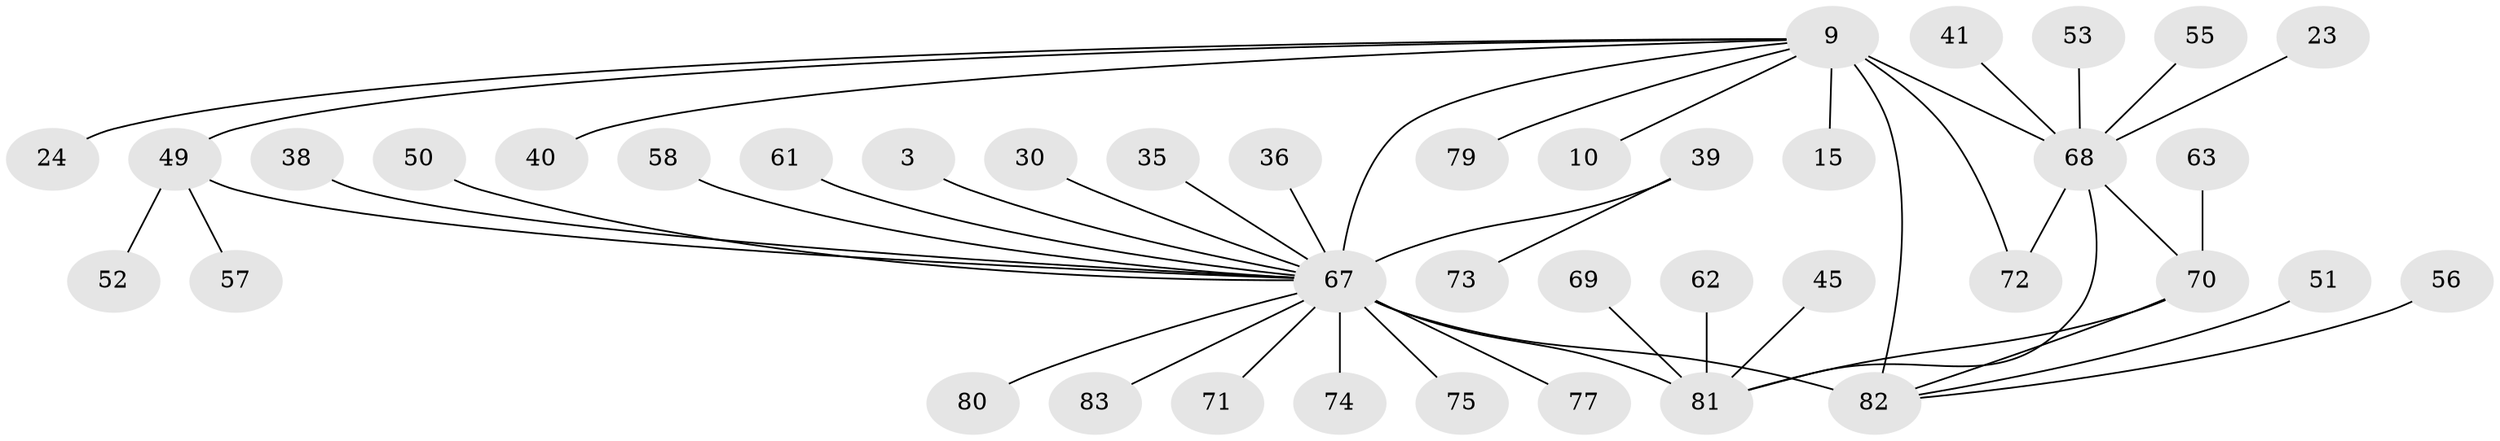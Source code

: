 // original degree distribution, {15: 0.012048192771084338, 9: 0.03614457831325301, 1: 0.4939759036144578, 6: 0.04819277108433735, 4: 0.04819277108433735, 11: 0.012048192771084338, 3: 0.08433734939759036, 5: 0.03614457831325301, 2: 0.18072289156626506, 10: 0.012048192771084338, 7: 0.024096385542168676, 14: 0.012048192771084338}
// Generated by graph-tools (version 1.1) at 2025/50/03/04/25 21:50:03]
// undirected, 41 vertices, 46 edges
graph export_dot {
graph [start="1"]
  node [color=gray90,style=filled];
  3;
  9 [super="+8+4"];
  10;
  15;
  23;
  24;
  30;
  35;
  36;
  38;
  39;
  40 [super="+16"];
  41;
  45;
  49 [super="+13"];
  50;
  51;
  52;
  53;
  55;
  56;
  57;
  58;
  61;
  62;
  63;
  67 [super="+59+26+12"];
  68 [super="+66+65+14"];
  69;
  70 [super="+19+37+31"];
  71;
  72 [super="+42"];
  73;
  74;
  75;
  77;
  79 [super="+60"];
  80;
  81 [super="+46+78+28"];
  82 [super="+33+47+7+76"];
  83 [super="+20"];
  3 -- 67;
  9 -- 15;
  9 -- 72;
  9 -- 82 [weight=4];
  9 -- 24;
  9 -- 49;
  9 -- 10;
  9 -- 40;
  9 -- 79;
  9 -- 67 [weight=4];
  9 -- 68 [weight=5];
  23 -- 68;
  30 -- 67;
  35 -- 67;
  36 -- 67;
  38 -- 67;
  39 -- 73;
  39 -- 67 [weight=3];
  41 -- 68;
  45 -- 81;
  49 -- 57;
  49 -- 52;
  49 -- 67 [weight=3];
  50 -- 67;
  51 -- 82;
  53 -- 68;
  55 -- 68;
  56 -- 82;
  58 -- 67;
  61 -- 67;
  62 -- 81;
  63 -- 70;
  67 -- 77;
  67 -- 82 [weight=7];
  67 -- 81 [weight=4];
  67 -- 71;
  67 -- 74;
  67 -- 75;
  67 -- 80;
  67 -- 83;
  68 -- 81 [weight=2];
  68 -- 70 [weight=2];
  68 -- 72 [weight=2];
  69 -- 81;
  70 -- 82;
  70 -- 81 [weight=2];
}
